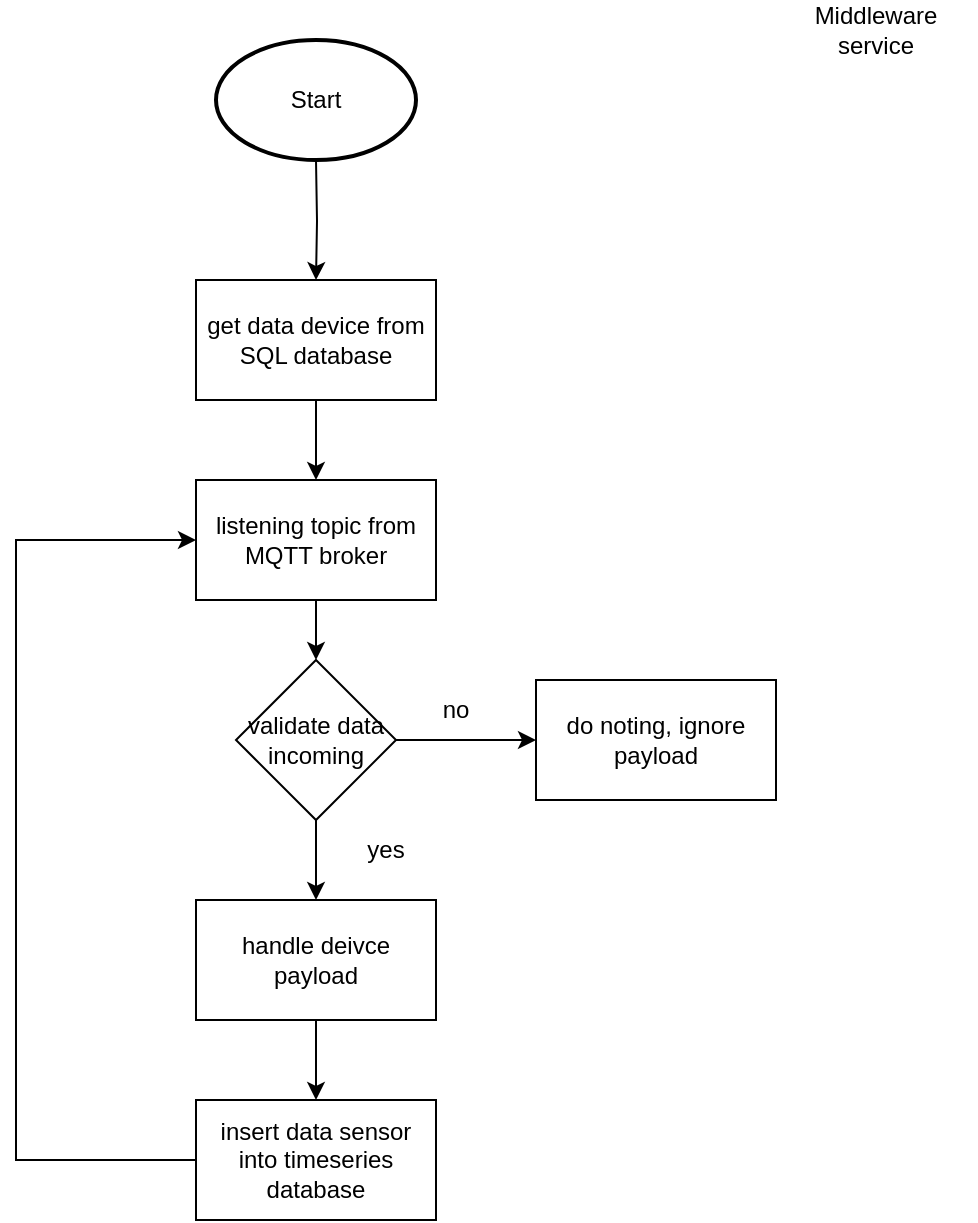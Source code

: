<mxfile version="22.0.6" type="github">
  <diagram id="C5RBs43oDa-KdzZeNtuy" name="Page-1">
    <mxGraphModel dx="1195" dy="662" grid="1" gridSize="10" guides="1" tooltips="1" connect="1" arrows="1" fold="1" page="1" pageScale="1" pageWidth="827" pageHeight="1169" math="0" shadow="0">
      <root>
        <mxCell id="WIyWlLk6GJQsqaUBKTNV-0" />
        <mxCell id="WIyWlLk6GJQsqaUBKTNV-1" parent="WIyWlLk6GJQsqaUBKTNV-0" />
        <mxCell id="o4FVKEmSZAY0uZQRgnPp-2" value="Middleware service" style="text;html=1;strokeColor=none;fillColor=none;align=center;verticalAlign=middle;whiteSpace=wrap;rounded=0;" parent="WIyWlLk6GJQsqaUBKTNV-1" vertex="1">
          <mxGeometry x="630" y="20" width="100" height="30" as="geometry" />
        </mxCell>
        <mxCell id="o4FVKEmSZAY0uZQRgnPp-13" style="edgeStyle=orthogonalEdgeStyle;rounded=0;orthogonalLoop=1;jettySize=auto;html=1;exitX=0.5;exitY=1;exitDx=0;exitDy=0;entryX=0.5;entryY=0;entryDx=0;entryDy=0;" parent="WIyWlLk6GJQsqaUBKTNV-1" target="o4FVKEmSZAY0uZQRgnPp-16" edge="1">
          <mxGeometry relative="1" as="geometry">
            <mxPoint x="400" y="100.0" as="sourcePoint" />
          </mxGeometry>
        </mxCell>
        <mxCell id="o4FVKEmSZAY0uZQRgnPp-15" style="edgeStyle=orthogonalEdgeStyle;rounded=0;orthogonalLoop=1;jettySize=auto;html=1;exitX=0.5;exitY=1;exitDx=0;exitDy=0;entryX=0.5;entryY=0;entryDx=0;entryDy=0;" parent="WIyWlLk6GJQsqaUBKTNV-1" source="o4FVKEmSZAY0uZQRgnPp-16" target="o4FVKEmSZAY0uZQRgnPp-18" edge="1">
          <mxGeometry relative="1" as="geometry" />
        </mxCell>
        <mxCell id="o4FVKEmSZAY0uZQRgnPp-16" value="get data device from SQL database" style="rounded=0;whiteSpace=wrap;html=1;" parent="WIyWlLk6GJQsqaUBKTNV-1" vertex="1">
          <mxGeometry x="340" y="160" width="120" height="60" as="geometry" />
        </mxCell>
        <mxCell id="o4FVKEmSZAY0uZQRgnPp-17" style="edgeStyle=orthogonalEdgeStyle;rounded=0;orthogonalLoop=1;jettySize=auto;html=1;exitX=0.5;exitY=1;exitDx=0;exitDy=0;entryX=0.5;entryY=0;entryDx=0;entryDy=0;" parent="WIyWlLk6GJQsqaUBKTNV-1" source="o4FVKEmSZAY0uZQRgnPp-18" target="o4FVKEmSZAY0uZQRgnPp-23" edge="1">
          <mxGeometry relative="1" as="geometry" />
        </mxCell>
        <mxCell id="o4FVKEmSZAY0uZQRgnPp-18" value="listening topic from MQTT broker" style="rounded=0;whiteSpace=wrap;html=1;" parent="WIyWlLk6GJQsqaUBKTNV-1" vertex="1">
          <mxGeometry x="340" y="260" width="120" height="60" as="geometry" />
        </mxCell>
        <mxCell id="o4FVKEmSZAY0uZQRgnPp-19" style="edgeStyle=orthogonalEdgeStyle;rounded=0;orthogonalLoop=1;jettySize=auto;html=1;exitX=0.5;exitY=1;exitDx=0;exitDy=0;entryX=0.5;entryY=0;entryDx=0;entryDy=0;" parent="WIyWlLk6GJQsqaUBKTNV-1" source="o4FVKEmSZAY0uZQRgnPp-20" target="o4FVKEmSZAY0uZQRgnPp-25" edge="1">
          <mxGeometry relative="1" as="geometry" />
        </mxCell>
        <mxCell id="o4FVKEmSZAY0uZQRgnPp-20" value="handle deivce payload" style="rounded=0;whiteSpace=wrap;html=1;" parent="WIyWlLk6GJQsqaUBKTNV-1" vertex="1">
          <mxGeometry x="340" y="470" width="120" height="60" as="geometry" />
        </mxCell>
        <mxCell id="o4FVKEmSZAY0uZQRgnPp-21" style="edgeStyle=orthogonalEdgeStyle;rounded=0;orthogonalLoop=1;jettySize=auto;html=1;exitX=1;exitY=0.5;exitDx=0;exitDy=0;entryX=0;entryY=0.5;entryDx=0;entryDy=0;" parent="WIyWlLk6GJQsqaUBKTNV-1" source="o4FVKEmSZAY0uZQRgnPp-23" target="o4FVKEmSZAY0uZQRgnPp-24" edge="1">
          <mxGeometry relative="1" as="geometry" />
        </mxCell>
        <mxCell id="o4FVKEmSZAY0uZQRgnPp-22" style="edgeStyle=orthogonalEdgeStyle;rounded=0;orthogonalLoop=1;jettySize=auto;html=1;exitX=0.5;exitY=1;exitDx=0;exitDy=0;entryX=0.5;entryY=0;entryDx=0;entryDy=0;" parent="WIyWlLk6GJQsqaUBKTNV-1" source="o4FVKEmSZAY0uZQRgnPp-23" target="o4FVKEmSZAY0uZQRgnPp-20" edge="1">
          <mxGeometry relative="1" as="geometry" />
        </mxCell>
        <mxCell id="o4FVKEmSZAY0uZQRgnPp-23" value="validate data incoming" style="rhombus;whiteSpace=wrap;html=1;" parent="WIyWlLk6GJQsqaUBKTNV-1" vertex="1">
          <mxGeometry x="360" y="350" width="80" height="80" as="geometry" />
        </mxCell>
        <mxCell id="o4FVKEmSZAY0uZQRgnPp-24" value="do noting, ignore payload" style="rounded=0;whiteSpace=wrap;html=1;" parent="WIyWlLk6GJQsqaUBKTNV-1" vertex="1">
          <mxGeometry x="510" y="360" width="120" height="60" as="geometry" />
        </mxCell>
        <mxCell id="aOWYVo19ouYTUW9FXyHs-0" style="edgeStyle=orthogonalEdgeStyle;rounded=0;orthogonalLoop=1;jettySize=auto;html=1;exitX=0;exitY=0.5;exitDx=0;exitDy=0;entryX=0;entryY=0.5;entryDx=0;entryDy=0;" edge="1" parent="WIyWlLk6GJQsqaUBKTNV-1" source="o4FVKEmSZAY0uZQRgnPp-25" target="o4FVKEmSZAY0uZQRgnPp-18">
          <mxGeometry relative="1" as="geometry">
            <Array as="points">
              <mxPoint x="250" y="600" />
              <mxPoint x="250" y="290" />
            </Array>
          </mxGeometry>
        </mxCell>
        <mxCell id="o4FVKEmSZAY0uZQRgnPp-25" value="insert data sensor into timeseries database" style="rounded=0;whiteSpace=wrap;html=1;" parent="WIyWlLk6GJQsqaUBKTNV-1" vertex="1">
          <mxGeometry x="340" y="570" width="120" height="60" as="geometry" />
        </mxCell>
        <mxCell id="o4FVKEmSZAY0uZQRgnPp-26" value="no" style="text;html=1;strokeColor=none;fillColor=none;align=center;verticalAlign=middle;whiteSpace=wrap;rounded=0;" parent="WIyWlLk6GJQsqaUBKTNV-1" vertex="1">
          <mxGeometry x="440" y="360" width="60" height="30" as="geometry" />
        </mxCell>
        <mxCell id="o4FVKEmSZAY0uZQRgnPp-27" value="yes" style="text;html=1;strokeColor=none;fillColor=none;align=center;verticalAlign=middle;whiteSpace=wrap;rounded=0;" parent="WIyWlLk6GJQsqaUBKTNV-1" vertex="1">
          <mxGeometry x="405" y="430" width="60" height="30" as="geometry" />
        </mxCell>
        <mxCell id="o4FVKEmSZAY0uZQRgnPp-28" value="Start" style="strokeWidth=2;html=1;shape=mxgraph.flowchart.start_1;whiteSpace=wrap;" parent="WIyWlLk6GJQsqaUBKTNV-1" vertex="1">
          <mxGeometry x="350" y="40" width="100" height="60" as="geometry" />
        </mxCell>
      </root>
    </mxGraphModel>
  </diagram>
</mxfile>

